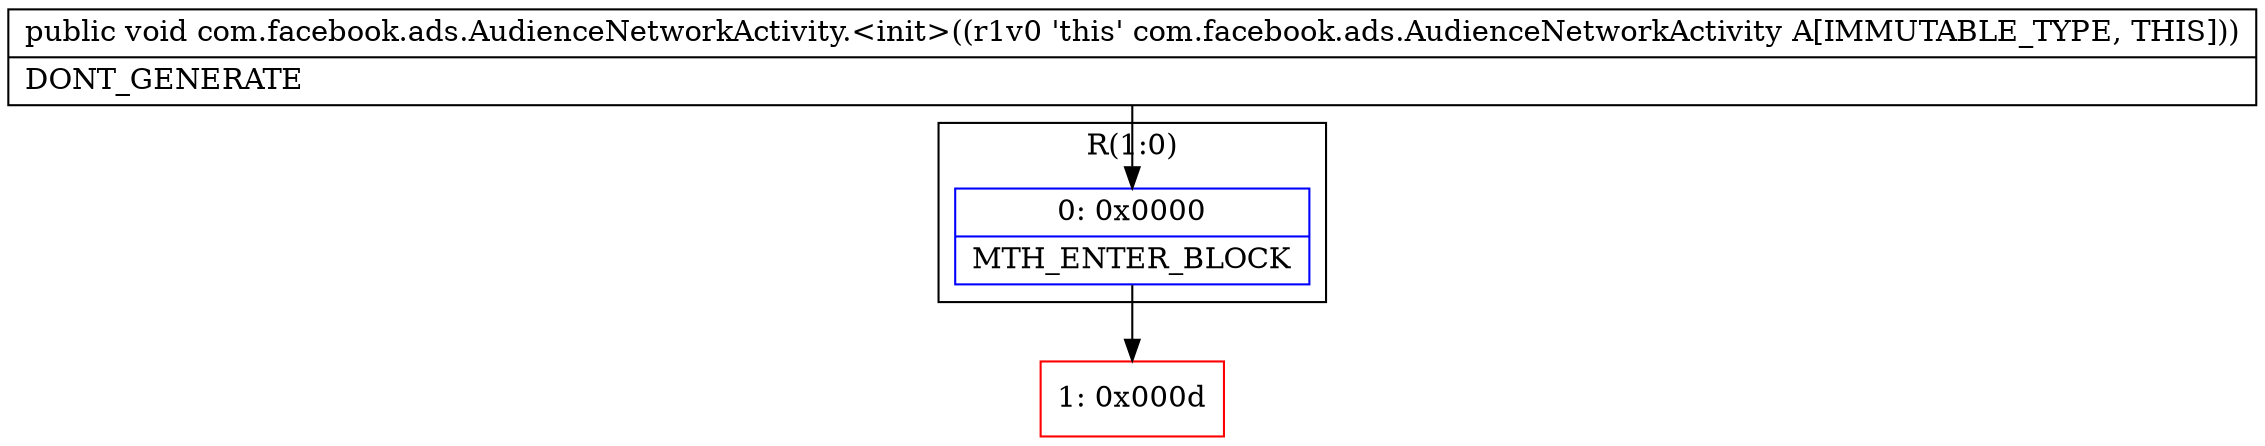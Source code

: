 digraph "CFG forcom.facebook.ads.AudienceNetworkActivity.\<init\>()V" {
subgraph cluster_Region_1896716245 {
label = "R(1:0)";
node [shape=record,color=blue];
Node_0 [shape=record,label="{0\:\ 0x0000|MTH_ENTER_BLOCK\l}"];
}
Node_1 [shape=record,color=red,label="{1\:\ 0x000d}"];
MethodNode[shape=record,label="{public void com.facebook.ads.AudienceNetworkActivity.\<init\>((r1v0 'this' com.facebook.ads.AudienceNetworkActivity A[IMMUTABLE_TYPE, THIS]))  | DONT_GENERATE\l}"];
MethodNode -> Node_0;
Node_0 -> Node_1;
}

